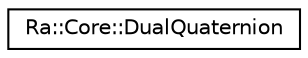 digraph "Graphical Class Hierarchy"
{
 // INTERACTIVE_SVG=YES
 // LATEX_PDF_SIZE
  edge [fontname="Helvetica",fontsize="10",labelfontname="Helvetica",labelfontsize="10"];
  node [fontname="Helvetica",fontsize="10",shape=record];
  rankdir="LR";
  Node0 [label="Ra::Core::DualQuaternion",height=0.2,width=0.4,color="black", fillcolor="white", style="filled",URL="$classRa_1_1Core_1_1DualQuaternion.html",tooltip=" "];
}
